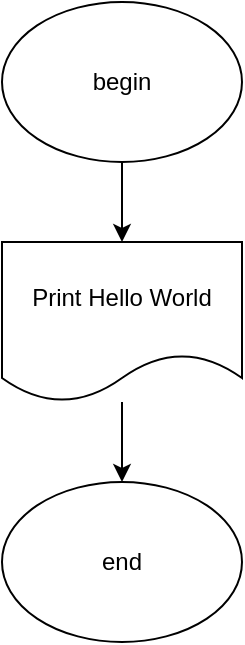<mxfile>
    <diagram id="JhT0tACJs4D75Eo07WxL" name="Page-1">
        <mxGraphModel dx="910" dy="361" grid="1" gridSize="10" guides="1" tooltips="1" connect="1" arrows="1" fold="1" page="1" pageScale="1" pageWidth="827" pageHeight="1169" math="0" shadow="0">
            <root>
                <mxCell id="0"/>
                <mxCell id="1" parent="0"/>
                <mxCell id="4" style="edgeStyle=none;html=1;exitX=0.5;exitY=1;exitDx=0;exitDy=0;entryX=0.5;entryY=0;entryDx=0;entryDy=0;" edge="1" parent="1" source="2" target="3">
                    <mxGeometry relative="1" as="geometry"/>
                </mxCell>
                <mxCell id="2" value="begin" style="ellipse;whiteSpace=wrap;html=1;" vertex="1" parent="1">
                    <mxGeometry x="350" y="30" width="120" height="80" as="geometry"/>
                </mxCell>
                <mxCell id="3" value="Print Hello World" style="shape=document;whiteSpace=wrap;html=1;boundedLbl=1;" vertex="1" parent="1">
                    <mxGeometry x="350" y="150" width="120" height="80" as="geometry"/>
                </mxCell>
                <mxCell id="8" style="edgeStyle=none;html=1;exitX=0.5;exitY=1;exitDx=0;exitDy=0;entryX=0.5;entryY=0;entryDx=0;entryDy=0;" edge="1" parent="1" target="6">
                    <mxGeometry relative="1" as="geometry">
                        <mxPoint x="410" y="230" as="sourcePoint"/>
                    </mxGeometry>
                </mxCell>
                <mxCell id="6" value="end" style="ellipse;whiteSpace=wrap;html=1;" vertex="1" parent="1">
                    <mxGeometry x="350" y="270" width="120" height="80" as="geometry"/>
                </mxCell>
            </root>
        </mxGraphModel>
    </diagram>
</mxfile>